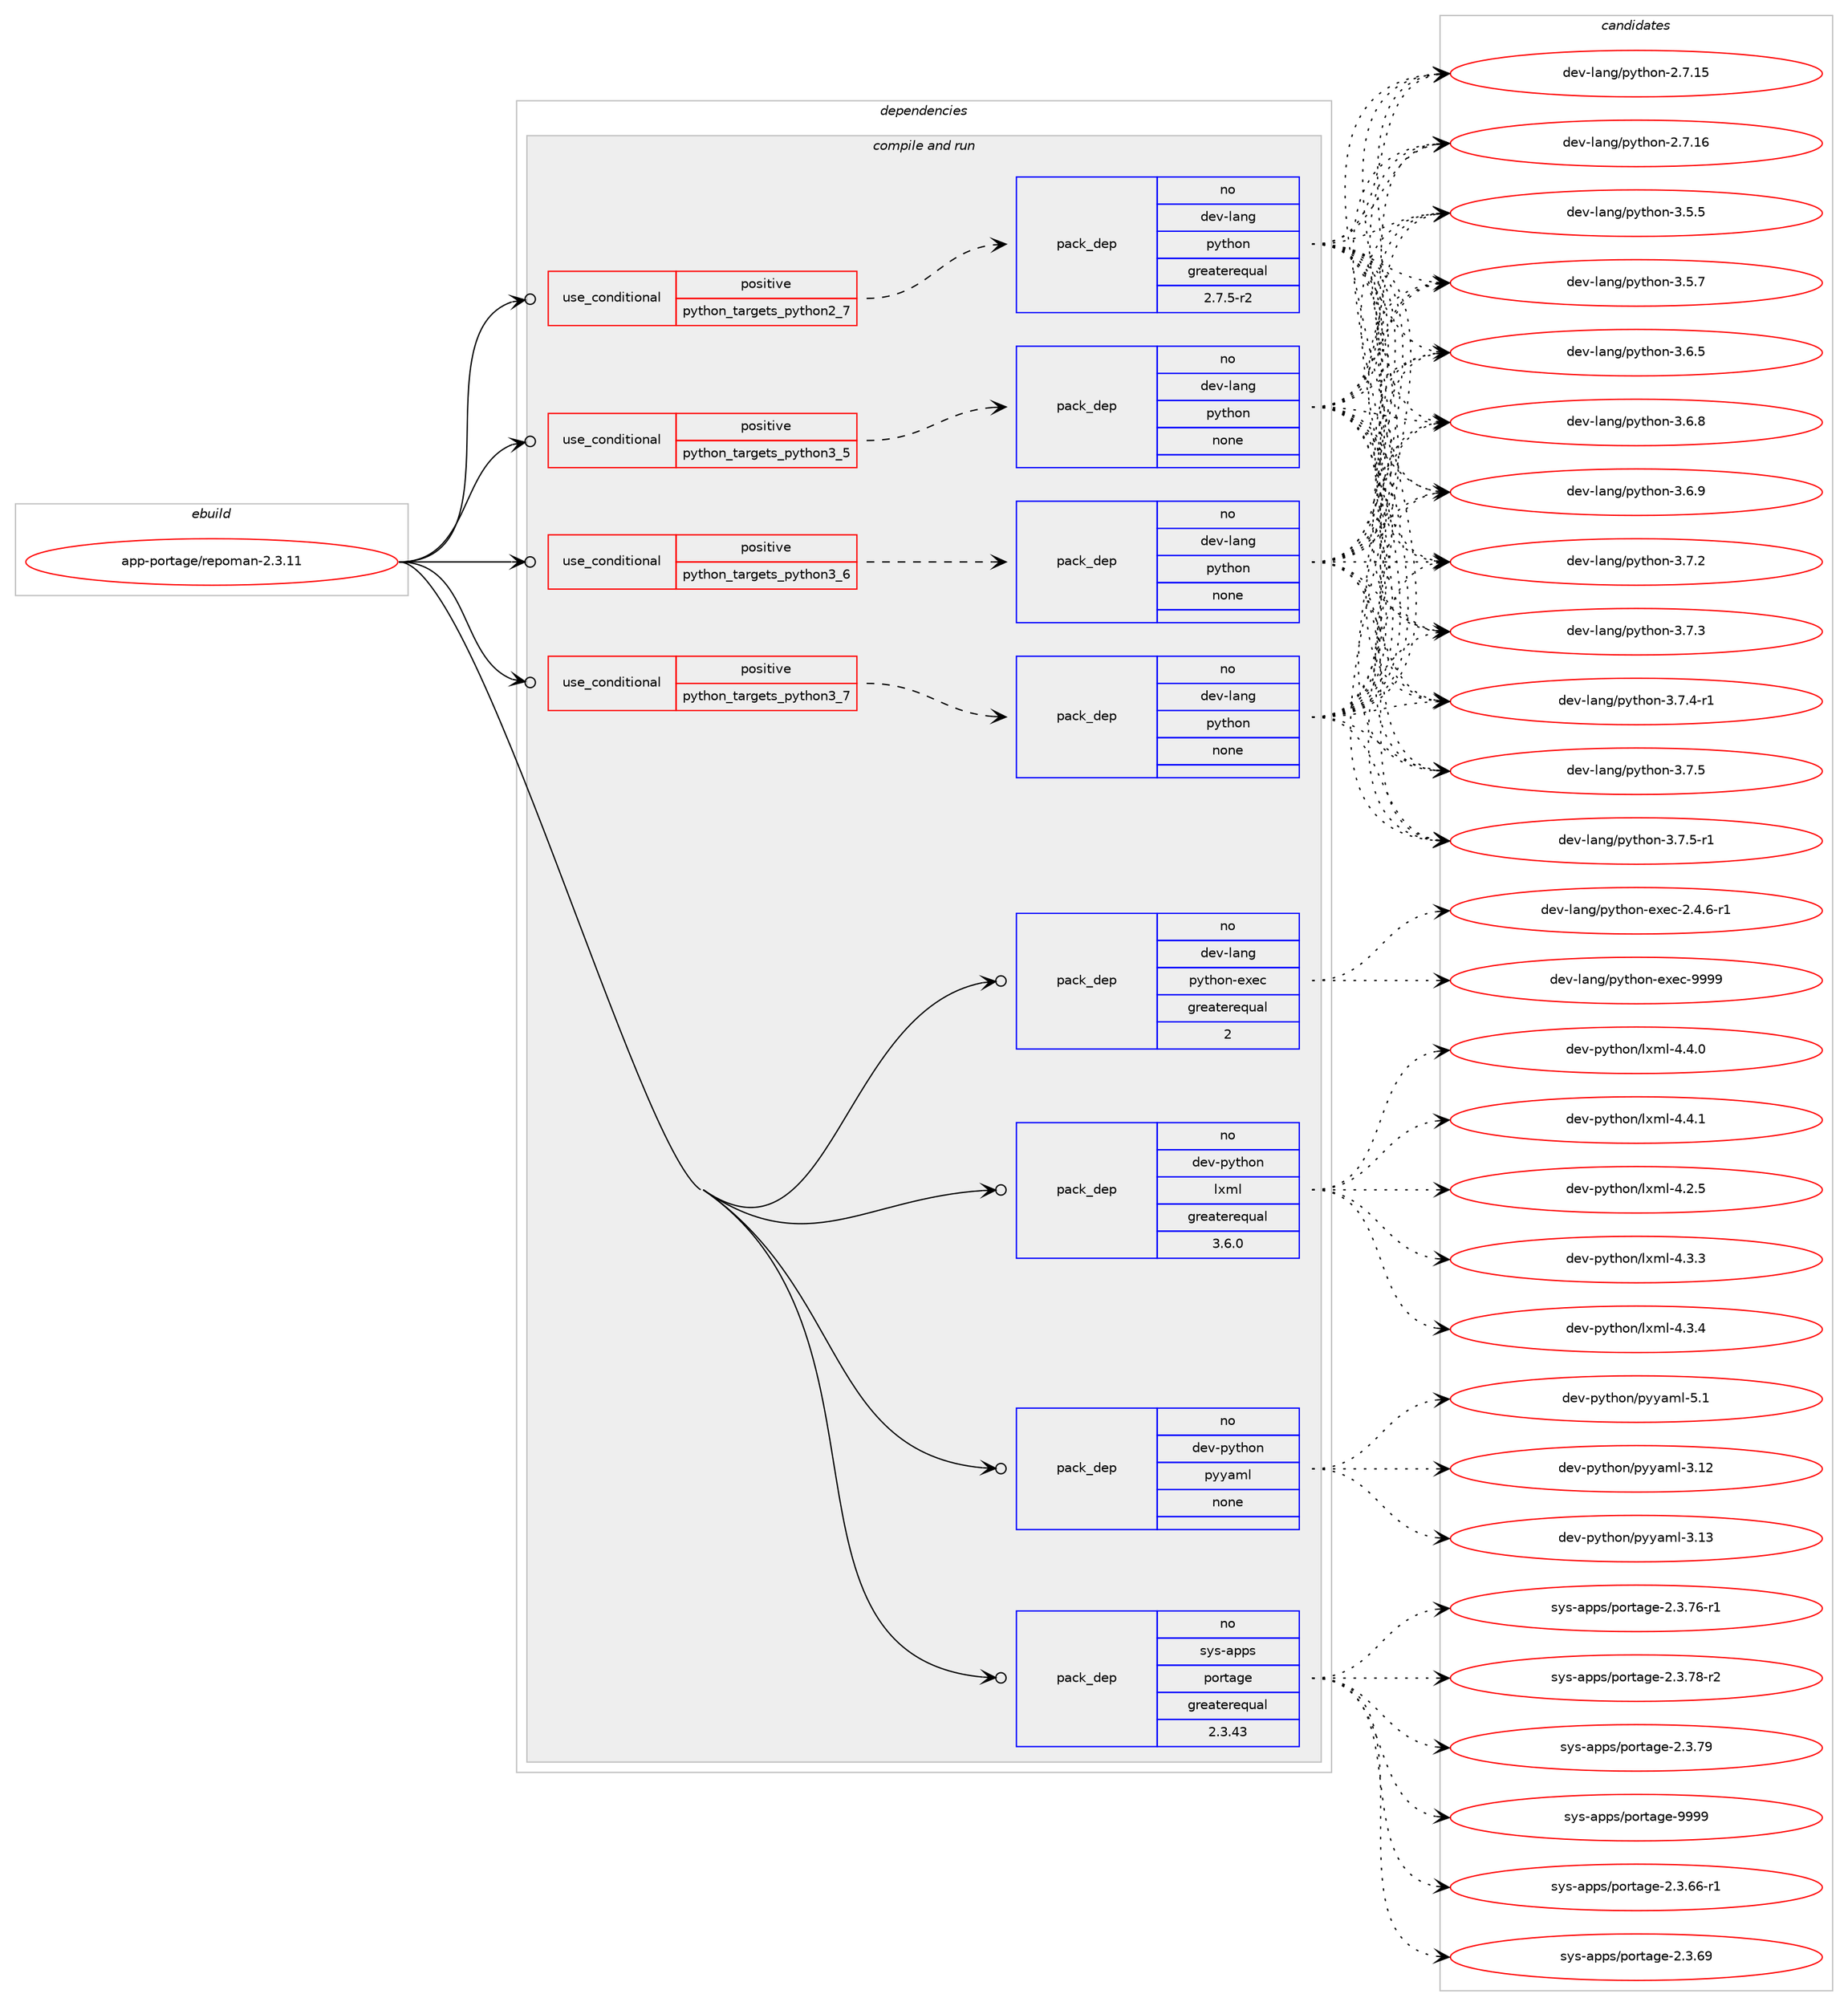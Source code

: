 digraph prolog {

# *************
# Graph options
# *************

newrank=true;
concentrate=true;
compound=true;
graph [rankdir=LR,fontname=Helvetica,fontsize=10,ranksep=1.5];#, ranksep=2.5, nodesep=0.2];
edge  [arrowhead=vee];
node  [fontname=Helvetica,fontsize=10];

# **********
# The ebuild
# **********

subgraph cluster_leftcol {
color=gray;
rank=same;
label=<<i>ebuild</i>>;
id [label="app-portage/repoman-2.3.11", color=red, width=4, href="../app-portage/repoman-2.3.11.svg"];
}

# ****************
# The dependencies
# ****************

subgraph cluster_midcol {
color=gray;
label=<<i>dependencies</i>>;
subgraph cluster_compile {
fillcolor="#eeeeee";
style=filled;
label=<<i>compile</i>>;
}
subgraph cluster_compileandrun {
fillcolor="#eeeeee";
style=filled;
label=<<i>compile and run</i>>;
subgraph cond120934 {
dependency506687 [label=<<TABLE BORDER="0" CELLBORDER="1" CELLSPACING="0" CELLPADDING="4"><TR><TD ROWSPAN="3" CELLPADDING="10">use_conditional</TD></TR><TR><TD>positive</TD></TR><TR><TD>python_targets_python2_7</TD></TR></TABLE>>, shape=none, color=red];
subgraph pack376598 {
dependency506688 [label=<<TABLE BORDER="0" CELLBORDER="1" CELLSPACING="0" CELLPADDING="4" WIDTH="220"><TR><TD ROWSPAN="6" CELLPADDING="30">pack_dep</TD></TR><TR><TD WIDTH="110">no</TD></TR><TR><TD>dev-lang</TD></TR><TR><TD>python</TD></TR><TR><TD>greaterequal</TD></TR><TR><TD>2.7.5-r2</TD></TR></TABLE>>, shape=none, color=blue];
}
dependency506687:e -> dependency506688:w [weight=20,style="dashed",arrowhead="vee"];
}
id:e -> dependency506687:w [weight=20,style="solid",arrowhead="odotvee"];
subgraph cond120935 {
dependency506689 [label=<<TABLE BORDER="0" CELLBORDER="1" CELLSPACING="0" CELLPADDING="4"><TR><TD ROWSPAN="3" CELLPADDING="10">use_conditional</TD></TR><TR><TD>positive</TD></TR><TR><TD>python_targets_python3_5</TD></TR></TABLE>>, shape=none, color=red];
subgraph pack376599 {
dependency506690 [label=<<TABLE BORDER="0" CELLBORDER="1" CELLSPACING="0" CELLPADDING="4" WIDTH="220"><TR><TD ROWSPAN="6" CELLPADDING="30">pack_dep</TD></TR><TR><TD WIDTH="110">no</TD></TR><TR><TD>dev-lang</TD></TR><TR><TD>python</TD></TR><TR><TD>none</TD></TR><TR><TD></TD></TR></TABLE>>, shape=none, color=blue];
}
dependency506689:e -> dependency506690:w [weight=20,style="dashed",arrowhead="vee"];
}
id:e -> dependency506689:w [weight=20,style="solid",arrowhead="odotvee"];
subgraph cond120936 {
dependency506691 [label=<<TABLE BORDER="0" CELLBORDER="1" CELLSPACING="0" CELLPADDING="4"><TR><TD ROWSPAN="3" CELLPADDING="10">use_conditional</TD></TR><TR><TD>positive</TD></TR><TR><TD>python_targets_python3_6</TD></TR></TABLE>>, shape=none, color=red];
subgraph pack376600 {
dependency506692 [label=<<TABLE BORDER="0" CELLBORDER="1" CELLSPACING="0" CELLPADDING="4" WIDTH="220"><TR><TD ROWSPAN="6" CELLPADDING="30">pack_dep</TD></TR><TR><TD WIDTH="110">no</TD></TR><TR><TD>dev-lang</TD></TR><TR><TD>python</TD></TR><TR><TD>none</TD></TR><TR><TD></TD></TR></TABLE>>, shape=none, color=blue];
}
dependency506691:e -> dependency506692:w [weight=20,style="dashed",arrowhead="vee"];
}
id:e -> dependency506691:w [weight=20,style="solid",arrowhead="odotvee"];
subgraph cond120937 {
dependency506693 [label=<<TABLE BORDER="0" CELLBORDER="1" CELLSPACING="0" CELLPADDING="4"><TR><TD ROWSPAN="3" CELLPADDING="10">use_conditional</TD></TR><TR><TD>positive</TD></TR><TR><TD>python_targets_python3_7</TD></TR></TABLE>>, shape=none, color=red];
subgraph pack376601 {
dependency506694 [label=<<TABLE BORDER="0" CELLBORDER="1" CELLSPACING="0" CELLPADDING="4" WIDTH="220"><TR><TD ROWSPAN="6" CELLPADDING="30">pack_dep</TD></TR><TR><TD WIDTH="110">no</TD></TR><TR><TD>dev-lang</TD></TR><TR><TD>python</TD></TR><TR><TD>none</TD></TR><TR><TD></TD></TR></TABLE>>, shape=none, color=blue];
}
dependency506693:e -> dependency506694:w [weight=20,style="dashed",arrowhead="vee"];
}
id:e -> dependency506693:w [weight=20,style="solid",arrowhead="odotvee"];
subgraph pack376602 {
dependency506695 [label=<<TABLE BORDER="0" CELLBORDER="1" CELLSPACING="0" CELLPADDING="4" WIDTH="220"><TR><TD ROWSPAN="6" CELLPADDING="30">pack_dep</TD></TR><TR><TD WIDTH="110">no</TD></TR><TR><TD>dev-lang</TD></TR><TR><TD>python-exec</TD></TR><TR><TD>greaterequal</TD></TR><TR><TD>2</TD></TR></TABLE>>, shape=none, color=blue];
}
id:e -> dependency506695:w [weight=20,style="solid",arrowhead="odotvee"];
subgraph pack376603 {
dependency506696 [label=<<TABLE BORDER="0" CELLBORDER="1" CELLSPACING="0" CELLPADDING="4" WIDTH="220"><TR><TD ROWSPAN="6" CELLPADDING="30">pack_dep</TD></TR><TR><TD WIDTH="110">no</TD></TR><TR><TD>dev-python</TD></TR><TR><TD>lxml</TD></TR><TR><TD>greaterequal</TD></TR><TR><TD>3.6.0</TD></TR></TABLE>>, shape=none, color=blue];
}
id:e -> dependency506696:w [weight=20,style="solid",arrowhead="odotvee"];
subgraph pack376604 {
dependency506697 [label=<<TABLE BORDER="0" CELLBORDER="1" CELLSPACING="0" CELLPADDING="4" WIDTH="220"><TR><TD ROWSPAN="6" CELLPADDING="30">pack_dep</TD></TR><TR><TD WIDTH="110">no</TD></TR><TR><TD>dev-python</TD></TR><TR><TD>pyyaml</TD></TR><TR><TD>none</TD></TR><TR><TD></TD></TR></TABLE>>, shape=none, color=blue];
}
id:e -> dependency506697:w [weight=20,style="solid",arrowhead="odotvee"];
subgraph pack376605 {
dependency506698 [label=<<TABLE BORDER="0" CELLBORDER="1" CELLSPACING="0" CELLPADDING="4" WIDTH="220"><TR><TD ROWSPAN="6" CELLPADDING="30">pack_dep</TD></TR><TR><TD WIDTH="110">no</TD></TR><TR><TD>sys-apps</TD></TR><TR><TD>portage</TD></TR><TR><TD>greaterequal</TD></TR><TR><TD>2.3.43</TD></TR></TABLE>>, shape=none, color=blue];
}
id:e -> dependency506698:w [weight=20,style="solid",arrowhead="odotvee"];
}
subgraph cluster_run {
fillcolor="#eeeeee";
style=filled;
label=<<i>run</i>>;
}
}

# **************
# The candidates
# **************

subgraph cluster_choices {
rank=same;
color=gray;
label=<<i>candidates</i>>;

subgraph choice376598 {
color=black;
nodesep=1;
choice10010111845108971101034711212111610411111045504655464953 [label="dev-lang/python-2.7.15", color=red, width=4,href="../dev-lang/python-2.7.15.svg"];
choice10010111845108971101034711212111610411111045504655464954 [label="dev-lang/python-2.7.16", color=red, width=4,href="../dev-lang/python-2.7.16.svg"];
choice100101118451089711010347112121116104111110455146534653 [label="dev-lang/python-3.5.5", color=red, width=4,href="../dev-lang/python-3.5.5.svg"];
choice100101118451089711010347112121116104111110455146534655 [label="dev-lang/python-3.5.7", color=red, width=4,href="../dev-lang/python-3.5.7.svg"];
choice100101118451089711010347112121116104111110455146544653 [label="dev-lang/python-3.6.5", color=red, width=4,href="../dev-lang/python-3.6.5.svg"];
choice100101118451089711010347112121116104111110455146544656 [label="dev-lang/python-3.6.8", color=red, width=4,href="../dev-lang/python-3.6.8.svg"];
choice100101118451089711010347112121116104111110455146544657 [label="dev-lang/python-3.6.9", color=red, width=4,href="../dev-lang/python-3.6.9.svg"];
choice100101118451089711010347112121116104111110455146554650 [label="dev-lang/python-3.7.2", color=red, width=4,href="../dev-lang/python-3.7.2.svg"];
choice100101118451089711010347112121116104111110455146554651 [label="dev-lang/python-3.7.3", color=red, width=4,href="../dev-lang/python-3.7.3.svg"];
choice1001011184510897110103471121211161041111104551465546524511449 [label="dev-lang/python-3.7.4-r1", color=red, width=4,href="../dev-lang/python-3.7.4-r1.svg"];
choice100101118451089711010347112121116104111110455146554653 [label="dev-lang/python-3.7.5", color=red, width=4,href="../dev-lang/python-3.7.5.svg"];
choice1001011184510897110103471121211161041111104551465546534511449 [label="dev-lang/python-3.7.5-r1", color=red, width=4,href="../dev-lang/python-3.7.5-r1.svg"];
dependency506688:e -> choice10010111845108971101034711212111610411111045504655464953:w [style=dotted,weight="100"];
dependency506688:e -> choice10010111845108971101034711212111610411111045504655464954:w [style=dotted,weight="100"];
dependency506688:e -> choice100101118451089711010347112121116104111110455146534653:w [style=dotted,weight="100"];
dependency506688:e -> choice100101118451089711010347112121116104111110455146534655:w [style=dotted,weight="100"];
dependency506688:e -> choice100101118451089711010347112121116104111110455146544653:w [style=dotted,weight="100"];
dependency506688:e -> choice100101118451089711010347112121116104111110455146544656:w [style=dotted,weight="100"];
dependency506688:e -> choice100101118451089711010347112121116104111110455146544657:w [style=dotted,weight="100"];
dependency506688:e -> choice100101118451089711010347112121116104111110455146554650:w [style=dotted,weight="100"];
dependency506688:e -> choice100101118451089711010347112121116104111110455146554651:w [style=dotted,weight="100"];
dependency506688:e -> choice1001011184510897110103471121211161041111104551465546524511449:w [style=dotted,weight="100"];
dependency506688:e -> choice100101118451089711010347112121116104111110455146554653:w [style=dotted,weight="100"];
dependency506688:e -> choice1001011184510897110103471121211161041111104551465546534511449:w [style=dotted,weight="100"];
}
subgraph choice376599 {
color=black;
nodesep=1;
choice10010111845108971101034711212111610411111045504655464953 [label="dev-lang/python-2.7.15", color=red, width=4,href="../dev-lang/python-2.7.15.svg"];
choice10010111845108971101034711212111610411111045504655464954 [label="dev-lang/python-2.7.16", color=red, width=4,href="../dev-lang/python-2.7.16.svg"];
choice100101118451089711010347112121116104111110455146534653 [label="dev-lang/python-3.5.5", color=red, width=4,href="../dev-lang/python-3.5.5.svg"];
choice100101118451089711010347112121116104111110455146534655 [label="dev-lang/python-3.5.7", color=red, width=4,href="../dev-lang/python-3.5.7.svg"];
choice100101118451089711010347112121116104111110455146544653 [label="dev-lang/python-3.6.5", color=red, width=4,href="../dev-lang/python-3.6.5.svg"];
choice100101118451089711010347112121116104111110455146544656 [label="dev-lang/python-3.6.8", color=red, width=4,href="../dev-lang/python-3.6.8.svg"];
choice100101118451089711010347112121116104111110455146544657 [label="dev-lang/python-3.6.9", color=red, width=4,href="../dev-lang/python-3.6.9.svg"];
choice100101118451089711010347112121116104111110455146554650 [label="dev-lang/python-3.7.2", color=red, width=4,href="../dev-lang/python-3.7.2.svg"];
choice100101118451089711010347112121116104111110455146554651 [label="dev-lang/python-3.7.3", color=red, width=4,href="../dev-lang/python-3.7.3.svg"];
choice1001011184510897110103471121211161041111104551465546524511449 [label="dev-lang/python-3.7.4-r1", color=red, width=4,href="../dev-lang/python-3.7.4-r1.svg"];
choice100101118451089711010347112121116104111110455146554653 [label="dev-lang/python-3.7.5", color=red, width=4,href="../dev-lang/python-3.7.5.svg"];
choice1001011184510897110103471121211161041111104551465546534511449 [label="dev-lang/python-3.7.5-r1", color=red, width=4,href="../dev-lang/python-3.7.5-r1.svg"];
dependency506690:e -> choice10010111845108971101034711212111610411111045504655464953:w [style=dotted,weight="100"];
dependency506690:e -> choice10010111845108971101034711212111610411111045504655464954:w [style=dotted,weight="100"];
dependency506690:e -> choice100101118451089711010347112121116104111110455146534653:w [style=dotted,weight="100"];
dependency506690:e -> choice100101118451089711010347112121116104111110455146534655:w [style=dotted,weight="100"];
dependency506690:e -> choice100101118451089711010347112121116104111110455146544653:w [style=dotted,weight="100"];
dependency506690:e -> choice100101118451089711010347112121116104111110455146544656:w [style=dotted,weight="100"];
dependency506690:e -> choice100101118451089711010347112121116104111110455146544657:w [style=dotted,weight="100"];
dependency506690:e -> choice100101118451089711010347112121116104111110455146554650:w [style=dotted,weight="100"];
dependency506690:e -> choice100101118451089711010347112121116104111110455146554651:w [style=dotted,weight="100"];
dependency506690:e -> choice1001011184510897110103471121211161041111104551465546524511449:w [style=dotted,weight="100"];
dependency506690:e -> choice100101118451089711010347112121116104111110455146554653:w [style=dotted,weight="100"];
dependency506690:e -> choice1001011184510897110103471121211161041111104551465546534511449:w [style=dotted,weight="100"];
}
subgraph choice376600 {
color=black;
nodesep=1;
choice10010111845108971101034711212111610411111045504655464953 [label="dev-lang/python-2.7.15", color=red, width=4,href="../dev-lang/python-2.7.15.svg"];
choice10010111845108971101034711212111610411111045504655464954 [label="dev-lang/python-2.7.16", color=red, width=4,href="../dev-lang/python-2.7.16.svg"];
choice100101118451089711010347112121116104111110455146534653 [label="dev-lang/python-3.5.5", color=red, width=4,href="../dev-lang/python-3.5.5.svg"];
choice100101118451089711010347112121116104111110455146534655 [label="dev-lang/python-3.5.7", color=red, width=4,href="../dev-lang/python-3.5.7.svg"];
choice100101118451089711010347112121116104111110455146544653 [label="dev-lang/python-3.6.5", color=red, width=4,href="../dev-lang/python-3.6.5.svg"];
choice100101118451089711010347112121116104111110455146544656 [label="dev-lang/python-3.6.8", color=red, width=4,href="../dev-lang/python-3.6.8.svg"];
choice100101118451089711010347112121116104111110455146544657 [label="dev-lang/python-3.6.9", color=red, width=4,href="../dev-lang/python-3.6.9.svg"];
choice100101118451089711010347112121116104111110455146554650 [label="dev-lang/python-3.7.2", color=red, width=4,href="../dev-lang/python-3.7.2.svg"];
choice100101118451089711010347112121116104111110455146554651 [label="dev-lang/python-3.7.3", color=red, width=4,href="../dev-lang/python-3.7.3.svg"];
choice1001011184510897110103471121211161041111104551465546524511449 [label="dev-lang/python-3.7.4-r1", color=red, width=4,href="../dev-lang/python-3.7.4-r1.svg"];
choice100101118451089711010347112121116104111110455146554653 [label="dev-lang/python-3.7.5", color=red, width=4,href="../dev-lang/python-3.7.5.svg"];
choice1001011184510897110103471121211161041111104551465546534511449 [label="dev-lang/python-3.7.5-r1", color=red, width=4,href="../dev-lang/python-3.7.5-r1.svg"];
dependency506692:e -> choice10010111845108971101034711212111610411111045504655464953:w [style=dotted,weight="100"];
dependency506692:e -> choice10010111845108971101034711212111610411111045504655464954:w [style=dotted,weight="100"];
dependency506692:e -> choice100101118451089711010347112121116104111110455146534653:w [style=dotted,weight="100"];
dependency506692:e -> choice100101118451089711010347112121116104111110455146534655:w [style=dotted,weight="100"];
dependency506692:e -> choice100101118451089711010347112121116104111110455146544653:w [style=dotted,weight="100"];
dependency506692:e -> choice100101118451089711010347112121116104111110455146544656:w [style=dotted,weight="100"];
dependency506692:e -> choice100101118451089711010347112121116104111110455146544657:w [style=dotted,weight="100"];
dependency506692:e -> choice100101118451089711010347112121116104111110455146554650:w [style=dotted,weight="100"];
dependency506692:e -> choice100101118451089711010347112121116104111110455146554651:w [style=dotted,weight="100"];
dependency506692:e -> choice1001011184510897110103471121211161041111104551465546524511449:w [style=dotted,weight="100"];
dependency506692:e -> choice100101118451089711010347112121116104111110455146554653:w [style=dotted,weight="100"];
dependency506692:e -> choice1001011184510897110103471121211161041111104551465546534511449:w [style=dotted,weight="100"];
}
subgraph choice376601 {
color=black;
nodesep=1;
choice10010111845108971101034711212111610411111045504655464953 [label="dev-lang/python-2.7.15", color=red, width=4,href="../dev-lang/python-2.7.15.svg"];
choice10010111845108971101034711212111610411111045504655464954 [label="dev-lang/python-2.7.16", color=red, width=4,href="../dev-lang/python-2.7.16.svg"];
choice100101118451089711010347112121116104111110455146534653 [label="dev-lang/python-3.5.5", color=red, width=4,href="../dev-lang/python-3.5.5.svg"];
choice100101118451089711010347112121116104111110455146534655 [label="dev-lang/python-3.5.7", color=red, width=4,href="../dev-lang/python-3.5.7.svg"];
choice100101118451089711010347112121116104111110455146544653 [label="dev-lang/python-3.6.5", color=red, width=4,href="../dev-lang/python-3.6.5.svg"];
choice100101118451089711010347112121116104111110455146544656 [label="dev-lang/python-3.6.8", color=red, width=4,href="../dev-lang/python-3.6.8.svg"];
choice100101118451089711010347112121116104111110455146544657 [label="dev-lang/python-3.6.9", color=red, width=4,href="../dev-lang/python-3.6.9.svg"];
choice100101118451089711010347112121116104111110455146554650 [label="dev-lang/python-3.7.2", color=red, width=4,href="../dev-lang/python-3.7.2.svg"];
choice100101118451089711010347112121116104111110455146554651 [label="dev-lang/python-3.7.3", color=red, width=4,href="../dev-lang/python-3.7.3.svg"];
choice1001011184510897110103471121211161041111104551465546524511449 [label="dev-lang/python-3.7.4-r1", color=red, width=4,href="../dev-lang/python-3.7.4-r1.svg"];
choice100101118451089711010347112121116104111110455146554653 [label="dev-lang/python-3.7.5", color=red, width=4,href="../dev-lang/python-3.7.5.svg"];
choice1001011184510897110103471121211161041111104551465546534511449 [label="dev-lang/python-3.7.5-r1", color=red, width=4,href="../dev-lang/python-3.7.5-r1.svg"];
dependency506694:e -> choice10010111845108971101034711212111610411111045504655464953:w [style=dotted,weight="100"];
dependency506694:e -> choice10010111845108971101034711212111610411111045504655464954:w [style=dotted,weight="100"];
dependency506694:e -> choice100101118451089711010347112121116104111110455146534653:w [style=dotted,weight="100"];
dependency506694:e -> choice100101118451089711010347112121116104111110455146534655:w [style=dotted,weight="100"];
dependency506694:e -> choice100101118451089711010347112121116104111110455146544653:w [style=dotted,weight="100"];
dependency506694:e -> choice100101118451089711010347112121116104111110455146544656:w [style=dotted,weight="100"];
dependency506694:e -> choice100101118451089711010347112121116104111110455146544657:w [style=dotted,weight="100"];
dependency506694:e -> choice100101118451089711010347112121116104111110455146554650:w [style=dotted,weight="100"];
dependency506694:e -> choice100101118451089711010347112121116104111110455146554651:w [style=dotted,weight="100"];
dependency506694:e -> choice1001011184510897110103471121211161041111104551465546524511449:w [style=dotted,weight="100"];
dependency506694:e -> choice100101118451089711010347112121116104111110455146554653:w [style=dotted,weight="100"];
dependency506694:e -> choice1001011184510897110103471121211161041111104551465546534511449:w [style=dotted,weight="100"];
}
subgraph choice376602 {
color=black;
nodesep=1;
choice10010111845108971101034711212111610411111045101120101994550465246544511449 [label="dev-lang/python-exec-2.4.6-r1", color=red, width=4,href="../dev-lang/python-exec-2.4.6-r1.svg"];
choice10010111845108971101034711212111610411111045101120101994557575757 [label="dev-lang/python-exec-9999", color=red, width=4,href="../dev-lang/python-exec-9999.svg"];
dependency506695:e -> choice10010111845108971101034711212111610411111045101120101994550465246544511449:w [style=dotted,weight="100"];
dependency506695:e -> choice10010111845108971101034711212111610411111045101120101994557575757:w [style=dotted,weight="100"];
}
subgraph choice376603 {
color=black;
nodesep=1;
choice1001011184511212111610411111047108120109108455246504653 [label="dev-python/lxml-4.2.5", color=red, width=4,href="../dev-python/lxml-4.2.5.svg"];
choice1001011184511212111610411111047108120109108455246514651 [label="dev-python/lxml-4.3.3", color=red, width=4,href="../dev-python/lxml-4.3.3.svg"];
choice1001011184511212111610411111047108120109108455246514652 [label="dev-python/lxml-4.3.4", color=red, width=4,href="../dev-python/lxml-4.3.4.svg"];
choice1001011184511212111610411111047108120109108455246524648 [label="dev-python/lxml-4.4.0", color=red, width=4,href="../dev-python/lxml-4.4.0.svg"];
choice1001011184511212111610411111047108120109108455246524649 [label="dev-python/lxml-4.4.1", color=red, width=4,href="../dev-python/lxml-4.4.1.svg"];
dependency506696:e -> choice1001011184511212111610411111047108120109108455246504653:w [style=dotted,weight="100"];
dependency506696:e -> choice1001011184511212111610411111047108120109108455246514651:w [style=dotted,weight="100"];
dependency506696:e -> choice1001011184511212111610411111047108120109108455246514652:w [style=dotted,weight="100"];
dependency506696:e -> choice1001011184511212111610411111047108120109108455246524648:w [style=dotted,weight="100"];
dependency506696:e -> choice1001011184511212111610411111047108120109108455246524649:w [style=dotted,weight="100"];
}
subgraph choice376604 {
color=black;
nodesep=1;
choice1001011184511212111610411111047112121121971091084551464950 [label="dev-python/pyyaml-3.12", color=red, width=4,href="../dev-python/pyyaml-3.12.svg"];
choice1001011184511212111610411111047112121121971091084551464951 [label="dev-python/pyyaml-3.13", color=red, width=4,href="../dev-python/pyyaml-3.13.svg"];
choice10010111845112121116104111110471121211219710910845534649 [label="dev-python/pyyaml-5.1", color=red, width=4,href="../dev-python/pyyaml-5.1.svg"];
dependency506697:e -> choice1001011184511212111610411111047112121121971091084551464950:w [style=dotted,weight="100"];
dependency506697:e -> choice1001011184511212111610411111047112121121971091084551464951:w [style=dotted,weight="100"];
dependency506697:e -> choice10010111845112121116104111110471121211219710910845534649:w [style=dotted,weight="100"];
}
subgraph choice376605 {
color=black;
nodesep=1;
choice11512111545971121121154711211111411697103101455046514654544511449 [label="sys-apps/portage-2.3.66-r1", color=red, width=4,href="../sys-apps/portage-2.3.66-r1.svg"];
choice1151211154597112112115471121111141169710310145504651465457 [label="sys-apps/portage-2.3.69", color=red, width=4,href="../sys-apps/portage-2.3.69.svg"];
choice11512111545971121121154711211111411697103101455046514655544511449 [label="sys-apps/portage-2.3.76-r1", color=red, width=4,href="../sys-apps/portage-2.3.76-r1.svg"];
choice11512111545971121121154711211111411697103101455046514655564511450 [label="sys-apps/portage-2.3.78-r2", color=red, width=4,href="../sys-apps/portage-2.3.78-r2.svg"];
choice1151211154597112112115471121111141169710310145504651465557 [label="sys-apps/portage-2.3.79", color=red, width=4,href="../sys-apps/portage-2.3.79.svg"];
choice115121115459711211211547112111114116971031014557575757 [label="sys-apps/portage-9999", color=red, width=4,href="../sys-apps/portage-9999.svg"];
dependency506698:e -> choice11512111545971121121154711211111411697103101455046514654544511449:w [style=dotted,weight="100"];
dependency506698:e -> choice1151211154597112112115471121111141169710310145504651465457:w [style=dotted,weight="100"];
dependency506698:e -> choice11512111545971121121154711211111411697103101455046514655544511449:w [style=dotted,weight="100"];
dependency506698:e -> choice11512111545971121121154711211111411697103101455046514655564511450:w [style=dotted,weight="100"];
dependency506698:e -> choice1151211154597112112115471121111141169710310145504651465557:w [style=dotted,weight="100"];
dependency506698:e -> choice115121115459711211211547112111114116971031014557575757:w [style=dotted,weight="100"];
}
}

}
